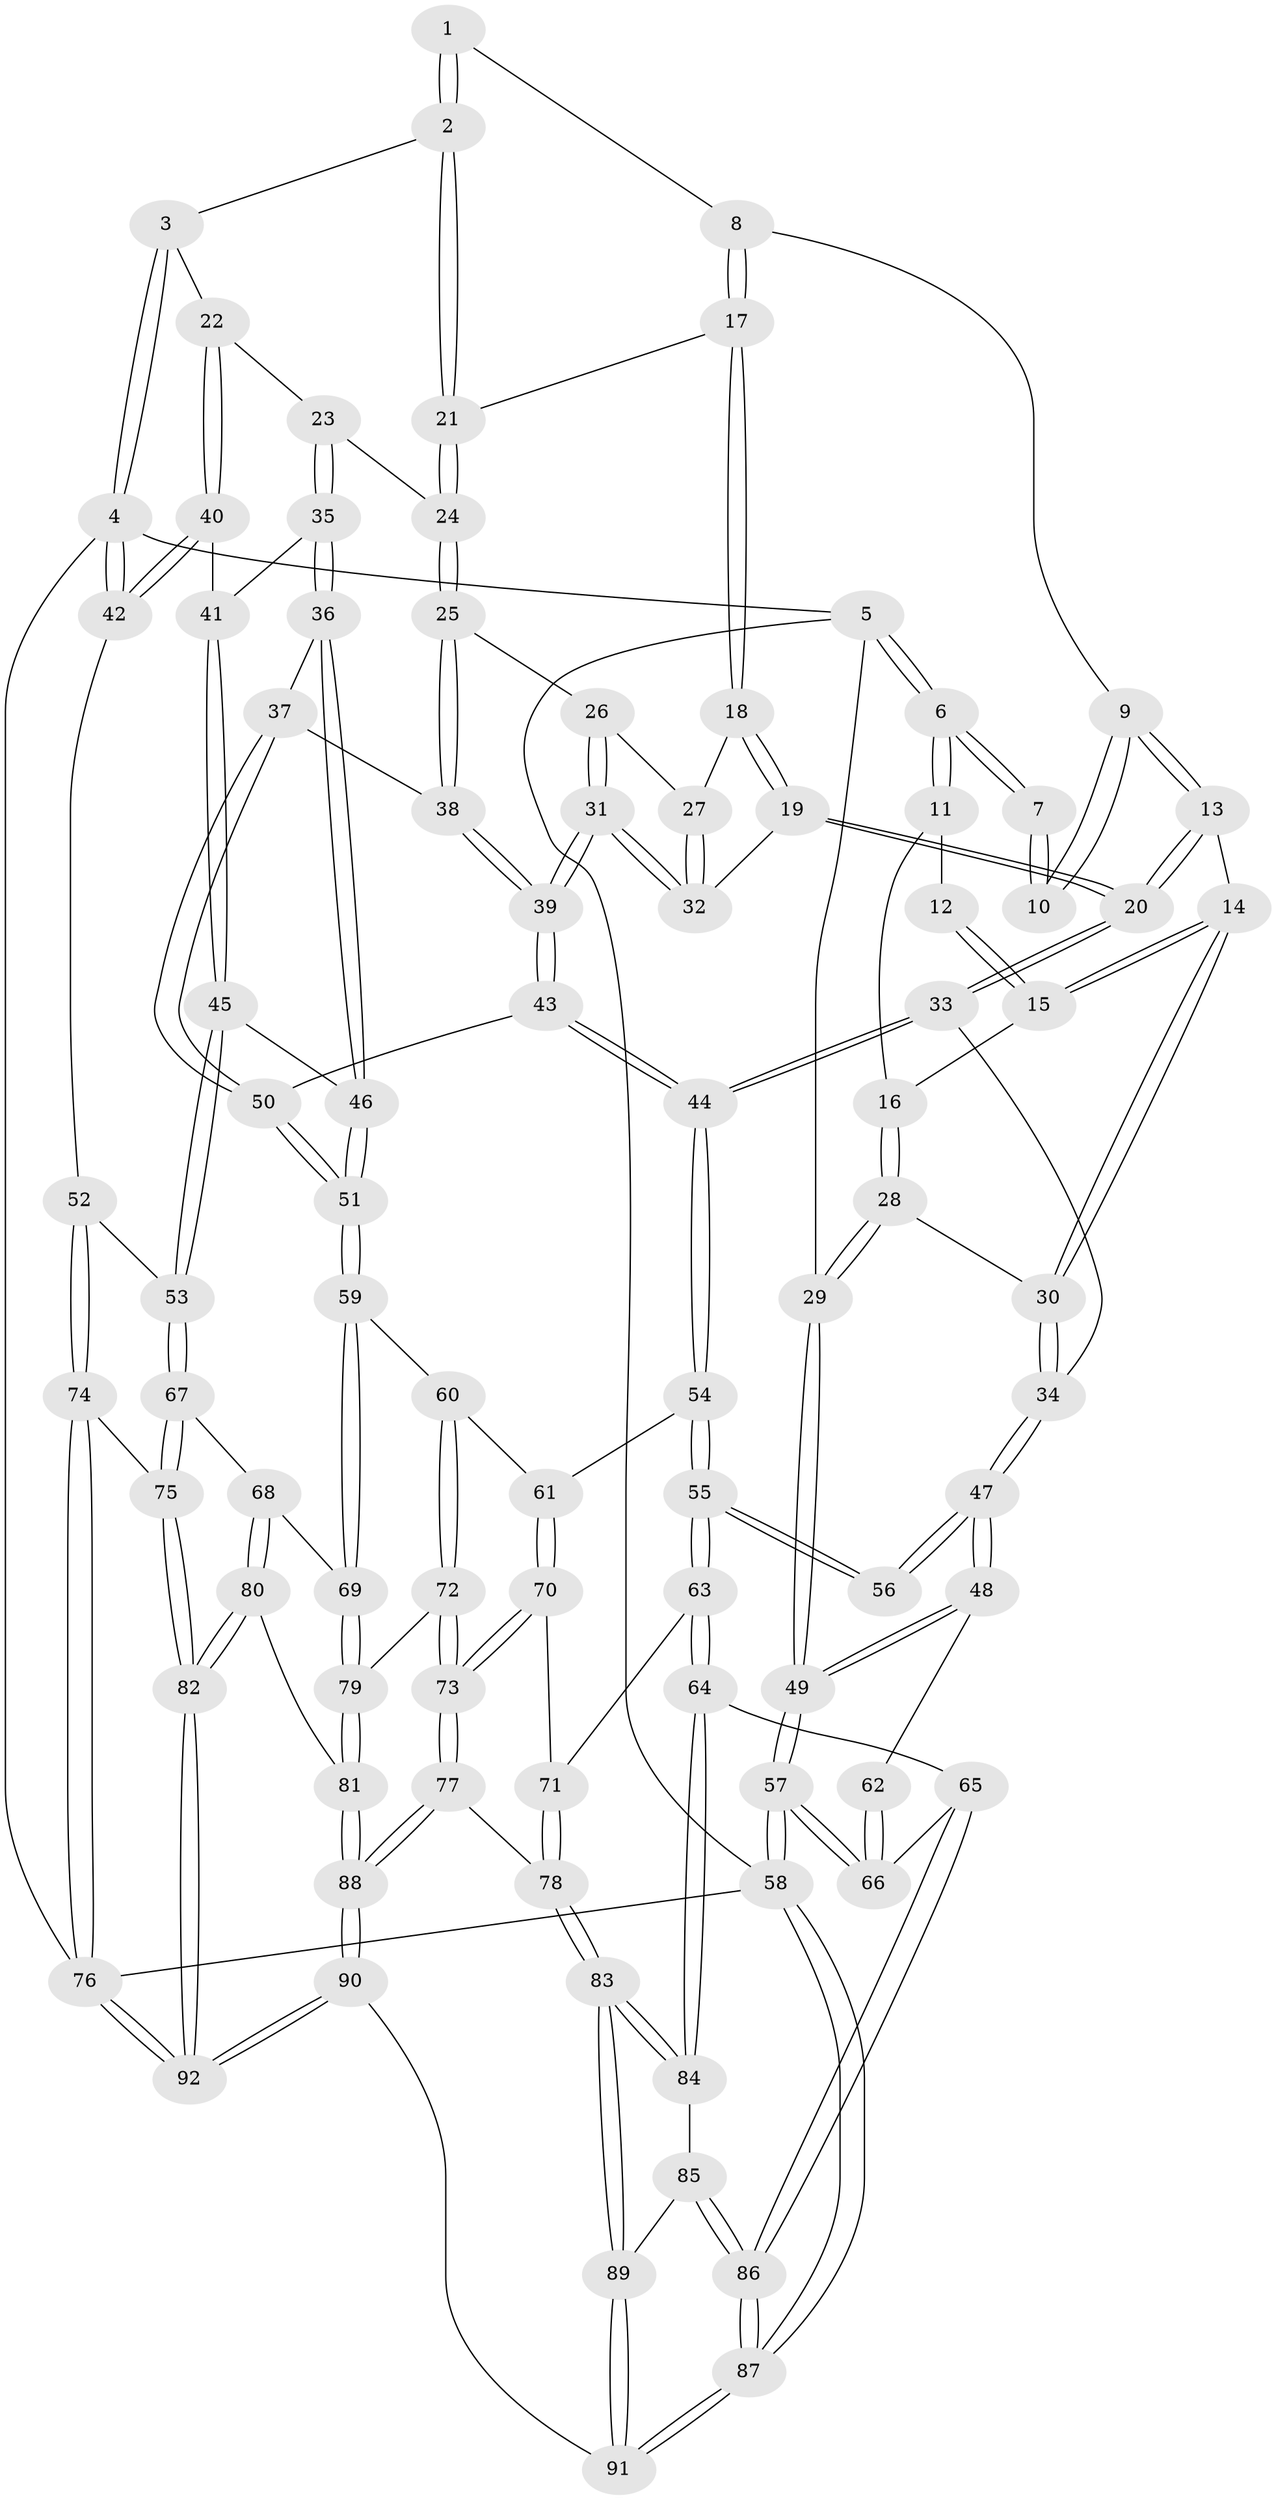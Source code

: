// Generated by graph-tools (version 1.1) at 2025/51/03/09/25 03:51:09]
// undirected, 92 vertices, 227 edges
graph export_dot {
graph [start="1"]
  node [color=gray90,style=filled];
  1 [pos="+0.33551884162504486+0"];
  2 [pos="+0.704275572451022+0"];
  3 [pos="+0.7196999717623662+0"];
  4 [pos="+1+0"];
  5 [pos="+0+0"];
  6 [pos="+0+0"];
  7 [pos="+0.03601063226582918+0"];
  8 [pos="+0.3225698493504748+0.10368778700464051"];
  9 [pos="+0.24808250048257724+0.11859547196440118"];
  10 [pos="+0.2469601183690501+0.11810844662889193"];
  11 [pos="+0.033650490787403294+0.04454878066430716"];
  12 [pos="+0.20968290483325844+0.12073003980469521"];
  13 [pos="+0.22751536611046963+0.22503369964214917"];
  14 [pos="+0.19733035943553087+0.2318844237795467"];
  15 [pos="+0.14081397854982294+0.18761380200466568"];
  16 [pos="+0.12002529965695295+0.18405201944535068"];
  17 [pos="+0.35083934094989844+0.1275832536197625"];
  18 [pos="+0.3674329749941717+0.16657312897900386"];
  19 [pos="+0.32308010285143657+0.2739785511828706"];
  20 [pos="+0.31377865336415794+0.27953595759243705"];
  21 [pos="+0.6827522888863293+0"];
  22 [pos="+0.9883475004096467+0.2172371981453002"];
  23 [pos="+0.7697561938064896+0.19826149412343008"];
  24 [pos="+0.6701117146238218+0.07672206154693037"];
  25 [pos="+0.6119327309100154+0.15919707781690434"];
  26 [pos="+0.45055865560505715+0.18527024234125594"];
  27 [pos="+0.4063866751216533+0.17647842013787501"];
  28 [pos="+0.059145348949824865+0.2890132561860553"];
  29 [pos="+0+0.25662703708808243"];
  30 [pos="+0.13400191830514302+0.3406789221950845"];
  31 [pos="+0.4353811133568879+0.3130438092244517"];
  32 [pos="+0.4267142480099425+0.30952707820313086"];
  33 [pos="+0.26412353970227936+0.40057119491350884"];
  34 [pos="+0.1684744648028887+0.40537977197335073"];
  35 [pos="+0.8027784909639725+0.32986295342600247"];
  36 [pos="+0.781191023413686+0.35643326036595774"];
  37 [pos="+0.678137489867246+0.38165306751055317"];
  38 [pos="+0.6035805555145336+0.19650332972406098"];
  39 [pos="+0.49075381770264437+0.36139812247298564"];
  40 [pos="+1+0.27844222674716423"];
  41 [pos="+0.8874400736056618+0.34416164237419383"];
  42 [pos="+1+0.2905984072768116"];
  43 [pos="+0.49210011123816544+0.39815459684136145"];
  44 [pos="+0.3677548184982492+0.49221071259541893"];
  45 [pos="+0.8887760813356373+0.5338798739495665"];
  46 [pos="+0.8119534165700515+0.5340978076667249"];
  47 [pos="+0.13023763046993725+0.45747531176001976"];
  48 [pos="+0+0.4723082037677231"];
  49 [pos="+0+0.465312660586868"];
  50 [pos="+0.6172707652041997+0.46776105867662005"];
  51 [pos="+0.6680082078861168+0.6105015315765909"];
  52 [pos="+1+0.5239824440457618"];
  53 [pos="+0.9101176178098258+0.5410739435768089"];
  54 [pos="+0.3677113004467737+0.4952876918944425"];
  55 [pos="+0.19548156231288916+0.6355576619362587"];
  56 [pos="+0.143528931241523+0.5458150791630021"];
  57 [pos="+0+0.7424586221406225"];
  58 [pos="+0+1"];
  59 [pos="+0.651344229347313+0.6559851653050758"];
  60 [pos="+0.47287226671988625+0.6342439204859682"];
  61 [pos="+0.44102006003460265+0.6276109251411834"];
  62 [pos="+0.0633529783738562+0.5762186383310737"];
  63 [pos="+0.1895345362249544+0.7110032128190769"];
  64 [pos="+0.17599107960493804+0.7205704993135494"];
  65 [pos="+0.08492153638108504+0.7417943990877924"];
  66 [pos="+0+0.7294264663407637"];
  67 [pos="+0.8855807746186495+0.7525960957972728"];
  68 [pos="+0.8135281543971773+0.7418879192163582"];
  69 [pos="+0.652008329509298+0.6583936248202925"];
  70 [pos="+0.377947508697591+0.6986378046185197"];
  71 [pos="+0.2721090716815733+0.735605910985041"];
  72 [pos="+0.46311831356131217+0.8359504079735294"];
  73 [pos="+0.4553116050077859+0.8442694963355459"];
  74 [pos="+1+0.7400704596600467"];
  75 [pos="+0.8932660766165372+0.7577888064283154"];
  76 [pos="+1+1"];
  77 [pos="+0.44865194539794057+0.8711778745220552"];
  78 [pos="+0.3397884341779965+0.8799413640858388"];
  79 [pos="+0.6460180780936292+0.6809638750070348"];
  80 [pos="+0.7694928282576341+0.9100346517017522"];
  81 [pos="+0.6559784970184921+0.87719890480826"];
  82 [pos="+0.8783094019016848+0.9967034571830734"];
  83 [pos="+0.30019172903164887+0.931394182765728"];
  84 [pos="+0.19321740280846256+0.8570828311867383"];
  85 [pos="+0.1579526371921704+0.912811638691321"];
  86 [pos="+0.09640112721128628+0.9658408555575781"];
  87 [pos="+0+1"];
  88 [pos="+0.5503631214103446+1"];
  89 [pos="+0.2947829357322684+0.9518719696052499"];
  90 [pos="+0.5418855703786332+1"];
  91 [pos="+0.26828219153384936+1"];
  92 [pos="+1+1"];
  1 -- 2;
  1 -- 2;
  1 -- 8;
  2 -- 3;
  2 -- 21;
  2 -- 21;
  3 -- 4;
  3 -- 4;
  3 -- 22;
  4 -- 5;
  4 -- 42;
  4 -- 42;
  4 -- 76;
  5 -- 6;
  5 -- 6;
  5 -- 29;
  5 -- 58;
  6 -- 7;
  6 -- 7;
  6 -- 11;
  6 -- 11;
  7 -- 10;
  7 -- 10;
  8 -- 9;
  8 -- 17;
  8 -- 17;
  9 -- 10;
  9 -- 10;
  9 -- 13;
  9 -- 13;
  11 -- 12;
  11 -- 16;
  12 -- 15;
  12 -- 15;
  13 -- 14;
  13 -- 20;
  13 -- 20;
  14 -- 15;
  14 -- 15;
  14 -- 30;
  14 -- 30;
  15 -- 16;
  16 -- 28;
  16 -- 28;
  17 -- 18;
  17 -- 18;
  17 -- 21;
  18 -- 19;
  18 -- 19;
  18 -- 27;
  19 -- 20;
  19 -- 20;
  19 -- 32;
  20 -- 33;
  20 -- 33;
  21 -- 24;
  21 -- 24;
  22 -- 23;
  22 -- 40;
  22 -- 40;
  23 -- 24;
  23 -- 35;
  23 -- 35;
  24 -- 25;
  24 -- 25;
  25 -- 26;
  25 -- 38;
  25 -- 38;
  26 -- 27;
  26 -- 31;
  26 -- 31;
  27 -- 32;
  27 -- 32;
  28 -- 29;
  28 -- 29;
  28 -- 30;
  29 -- 49;
  29 -- 49;
  30 -- 34;
  30 -- 34;
  31 -- 32;
  31 -- 32;
  31 -- 39;
  31 -- 39;
  33 -- 34;
  33 -- 44;
  33 -- 44;
  34 -- 47;
  34 -- 47;
  35 -- 36;
  35 -- 36;
  35 -- 41;
  36 -- 37;
  36 -- 46;
  36 -- 46;
  37 -- 38;
  37 -- 50;
  37 -- 50;
  38 -- 39;
  38 -- 39;
  39 -- 43;
  39 -- 43;
  40 -- 41;
  40 -- 42;
  40 -- 42;
  41 -- 45;
  41 -- 45;
  42 -- 52;
  43 -- 44;
  43 -- 44;
  43 -- 50;
  44 -- 54;
  44 -- 54;
  45 -- 46;
  45 -- 53;
  45 -- 53;
  46 -- 51;
  46 -- 51;
  47 -- 48;
  47 -- 48;
  47 -- 56;
  47 -- 56;
  48 -- 49;
  48 -- 49;
  48 -- 62;
  49 -- 57;
  49 -- 57;
  50 -- 51;
  50 -- 51;
  51 -- 59;
  51 -- 59;
  52 -- 53;
  52 -- 74;
  52 -- 74;
  53 -- 67;
  53 -- 67;
  54 -- 55;
  54 -- 55;
  54 -- 61;
  55 -- 56;
  55 -- 56;
  55 -- 63;
  55 -- 63;
  57 -- 58;
  57 -- 58;
  57 -- 66;
  57 -- 66;
  58 -- 87;
  58 -- 87;
  58 -- 76;
  59 -- 60;
  59 -- 69;
  59 -- 69;
  60 -- 61;
  60 -- 72;
  60 -- 72;
  61 -- 70;
  61 -- 70;
  62 -- 66;
  62 -- 66;
  63 -- 64;
  63 -- 64;
  63 -- 71;
  64 -- 65;
  64 -- 84;
  64 -- 84;
  65 -- 66;
  65 -- 86;
  65 -- 86;
  67 -- 68;
  67 -- 75;
  67 -- 75;
  68 -- 69;
  68 -- 80;
  68 -- 80;
  69 -- 79;
  69 -- 79;
  70 -- 71;
  70 -- 73;
  70 -- 73;
  71 -- 78;
  71 -- 78;
  72 -- 73;
  72 -- 73;
  72 -- 79;
  73 -- 77;
  73 -- 77;
  74 -- 75;
  74 -- 76;
  74 -- 76;
  75 -- 82;
  75 -- 82;
  76 -- 92;
  76 -- 92;
  77 -- 78;
  77 -- 88;
  77 -- 88;
  78 -- 83;
  78 -- 83;
  79 -- 81;
  79 -- 81;
  80 -- 81;
  80 -- 82;
  80 -- 82;
  81 -- 88;
  81 -- 88;
  82 -- 92;
  82 -- 92;
  83 -- 84;
  83 -- 84;
  83 -- 89;
  83 -- 89;
  84 -- 85;
  85 -- 86;
  85 -- 86;
  85 -- 89;
  86 -- 87;
  86 -- 87;
  87 -- 91;
  87 -- 91;
  88 -- 90;
  88 -- 90;
  89 -- 91;
  89 -- 91;
  90 -- 91;
  90 -- 92;
  90 -- 92;
}
